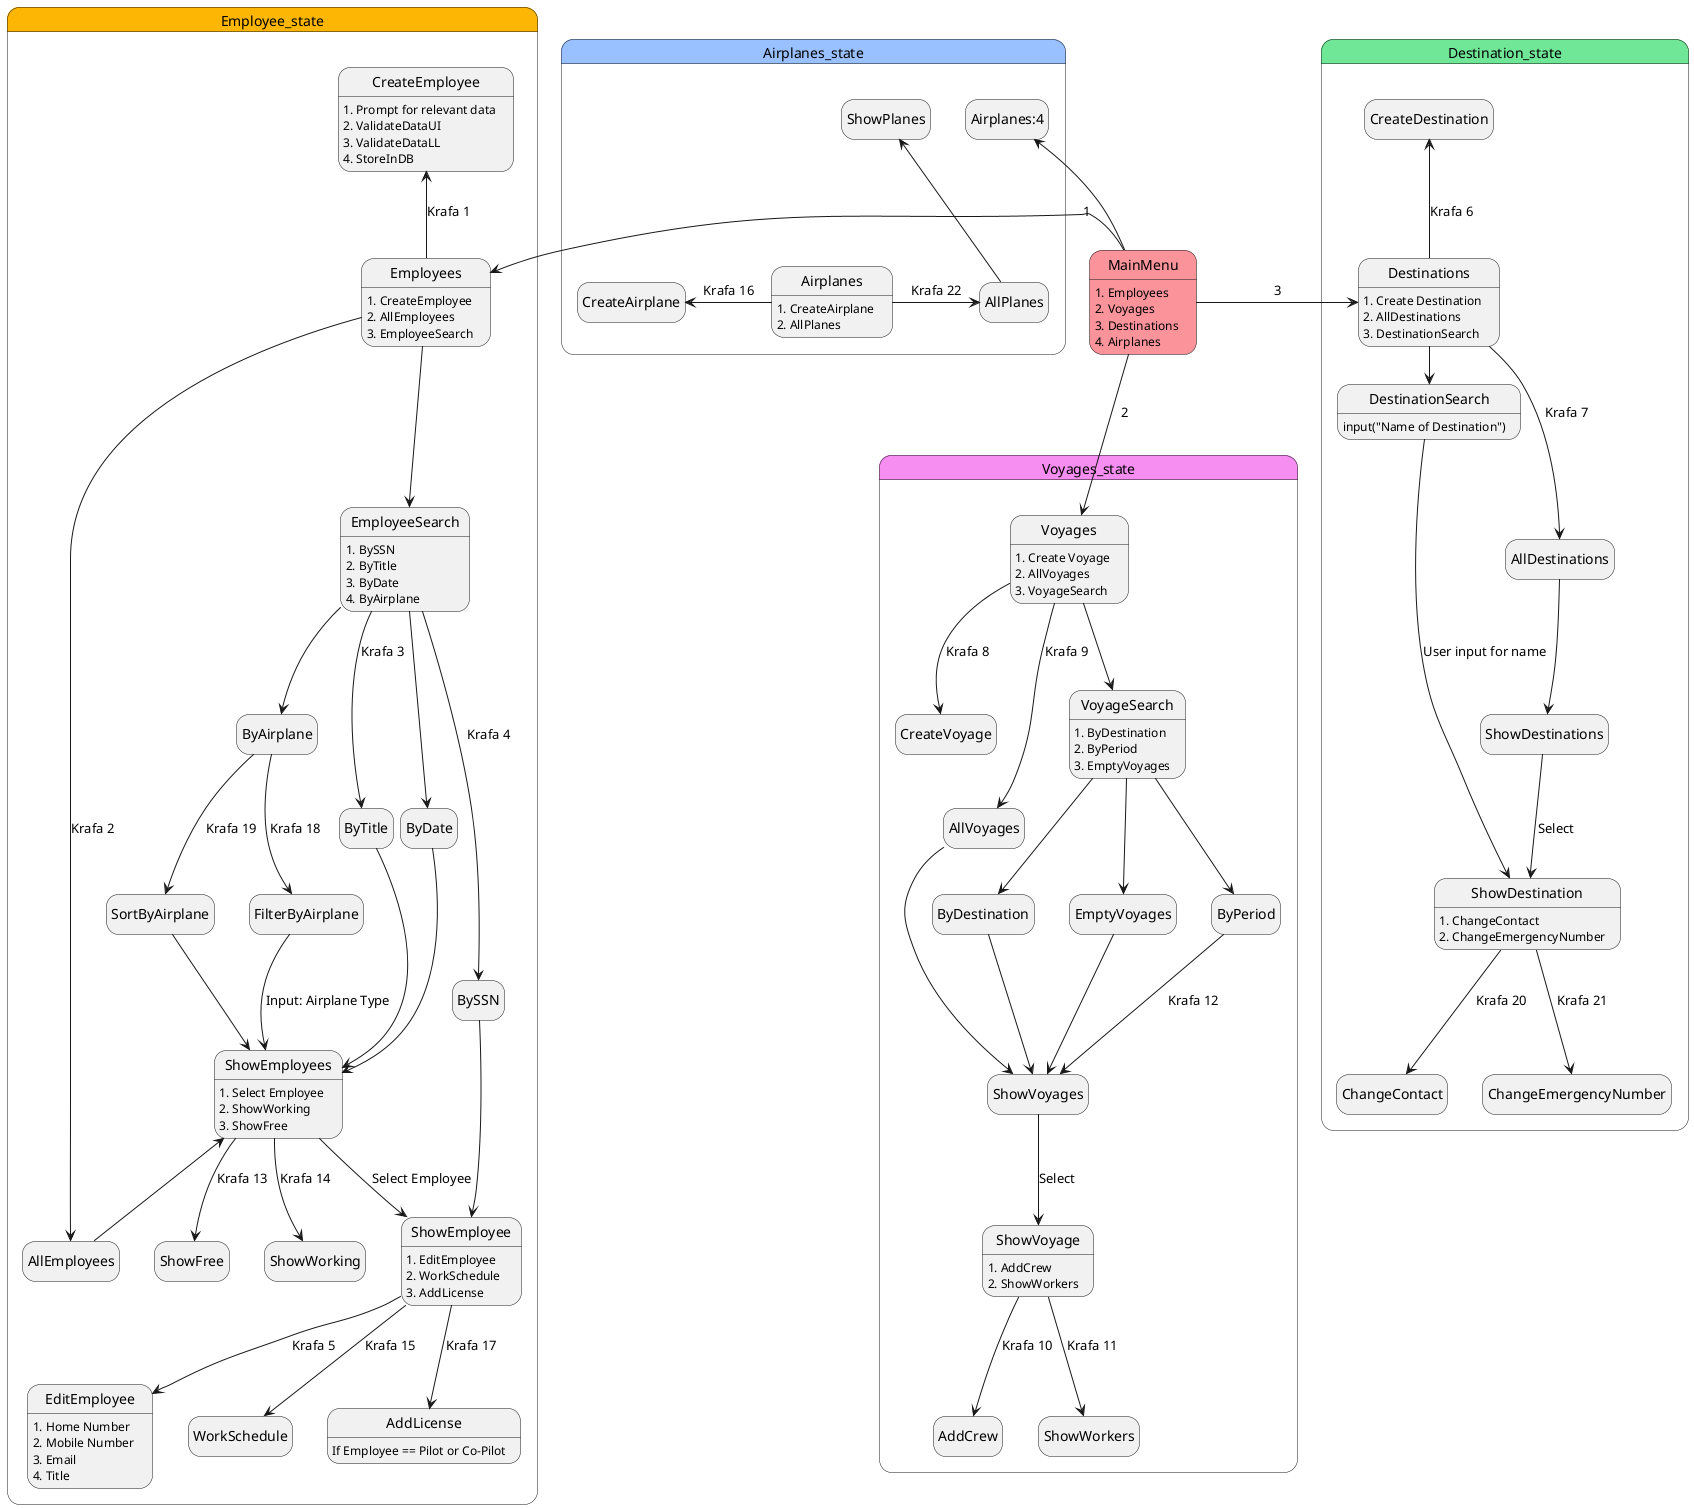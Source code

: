@startuml UI_states
hide empty description
MainMenu: 1. Employees \n2. Voyages \n3. Destinations \n4. Airplanes

state Employee_state #fcb603{

    MainMenu #fa939a -Left-> Employees: 1
    Employees: 1. CreateEmployee \n2. AllEmployees \n3. EmployeeSearch
    Employees -up-> CreateEmployee: Krafa 1
    CreateEmployee: 1. Prompt for relevant data \n2. ValidateDataUI \n3. ValidateDataLL\n4. StoreInDB
    Employees -up-> AllEmployees: Krafa 2
    AllEmployees -up-> ShowEmployees
    Employees -down-> EmployeeSearch
    EmployeeSearch --> ByTitle: Krafa 3
    ByTitle --> ShowEmployees
    ShowEmployees: 1. Select Employee \n2. ShowWorking \n3. ShowFree
    EmployeeSearch --> BySSN: Krafa 4
    BySSN --> ShowEmployee
    ShowEmployee: 1. EditEmployee \n2. WorkSchedule\n3. AddLicense
    ShowEmployee --> EditEmployee: Krafa 5
    EditEmployee: 1. Home Number \n2. Mobile Number \n3. Email \n4. Title
    ShowEmployee --> WorkSchedule: Krafa 15
    EmployeeSearch --> ByDate
    ByDate --> ShowEmployees
    EmployeeSearch --> ByAirplane
    ByAirplane --> SortByAirplane: Krafa 19
    ByAirplane --> FilterByAirplane: Krafa 18
    SortByAirplane --> ShowEmployees
    FilterByAirplane --> ShowEmployees: Input: Airplane Type
    EmployeeSearch: 1. BySSN\n2. ByTitle\n3. ByDate\n4. ByAirplane


    ShowEmployees --> ShowFree: Krafa 13
    ShowEmployees --> ShowWorking: Krafa 14
    ShowEmployees --> ShowEmployee: Select Employee
    ShowEmployee --> AddLicense: Krafa 17
    AddLicense: If Employee == Pilot or Co-Pilot

}


state Voyages_state #f58ef0{
    MainMenu -Down-> Voyages: 2
    Voyages: 1. Create Voyage \n2. AllVoyages \n3. VoyageSearch
    Voyages --> CreateVoyage: Krafa 8
    Voyages --> AllVoyages: Krafa 9
    AllVoyages --> ShowVoyages
    Voyages --> VoyageSearch
    VoyageSearch: 1. ByDestination \n2. ByPeriod \n3. EmptyVoyages
    VoyageSearch --> ByDestination
    VoyageSearch --> EmptyVoyages
    VoyageSearch --> ByPeriod
    ByDestination --> ShowVoyages

    EmptyVoyages --> ShowVoyages
    ByPeriod --> ShowVoyages: Krafa 12
    ShowVoyages --> ShowVoyage: Select
    ShowVoyage: 1. AddCrew \n2. ShowWorkers
    ShowVoyage --> AddCrew: Krafa 10
    ShowVoyage --> ShowWorkers: Krafa 11

}

state Destination_state #70e697{
    MainMenu -Right-> Destinations: 3
    Destinations:1. Create Destination \n2. AllDestinations \n3. DestinationSearch
    Destinations -up-> CreateDestination: Krafa 6
    Destinations -down-> AllDestinations: Krafa 7
    ShowDestinations --> ShowDestination: Select
    AllDestinations --> ShowDestinations
    Destinations -right-> DestinationSearch
    DestinationSearch: input("Name of Destination")
    DestinationSearch --> ShowDestination: User input for name
    ShowDestination: 1. ChangeContact \n2. ChangeEmergencyNumber
    ShowDestination --> ChangeContact: Krafa 20
    ShowDestination --> ChangeEmergencyNumber: Krafa 21

}

state Airplanes_state #99c0ff{
    MainMenu -up-> Airplanes:4 
    Airplanes: 1. CreateAirplane \n2. AllPlanes
    Airplanes -left-> CreateAirplane: Krafa 16
    Airplanes -right-> AllPlanes: Krafa 22
    AllPlanes -up-> ShowPlanes
    
    

}

@enduml